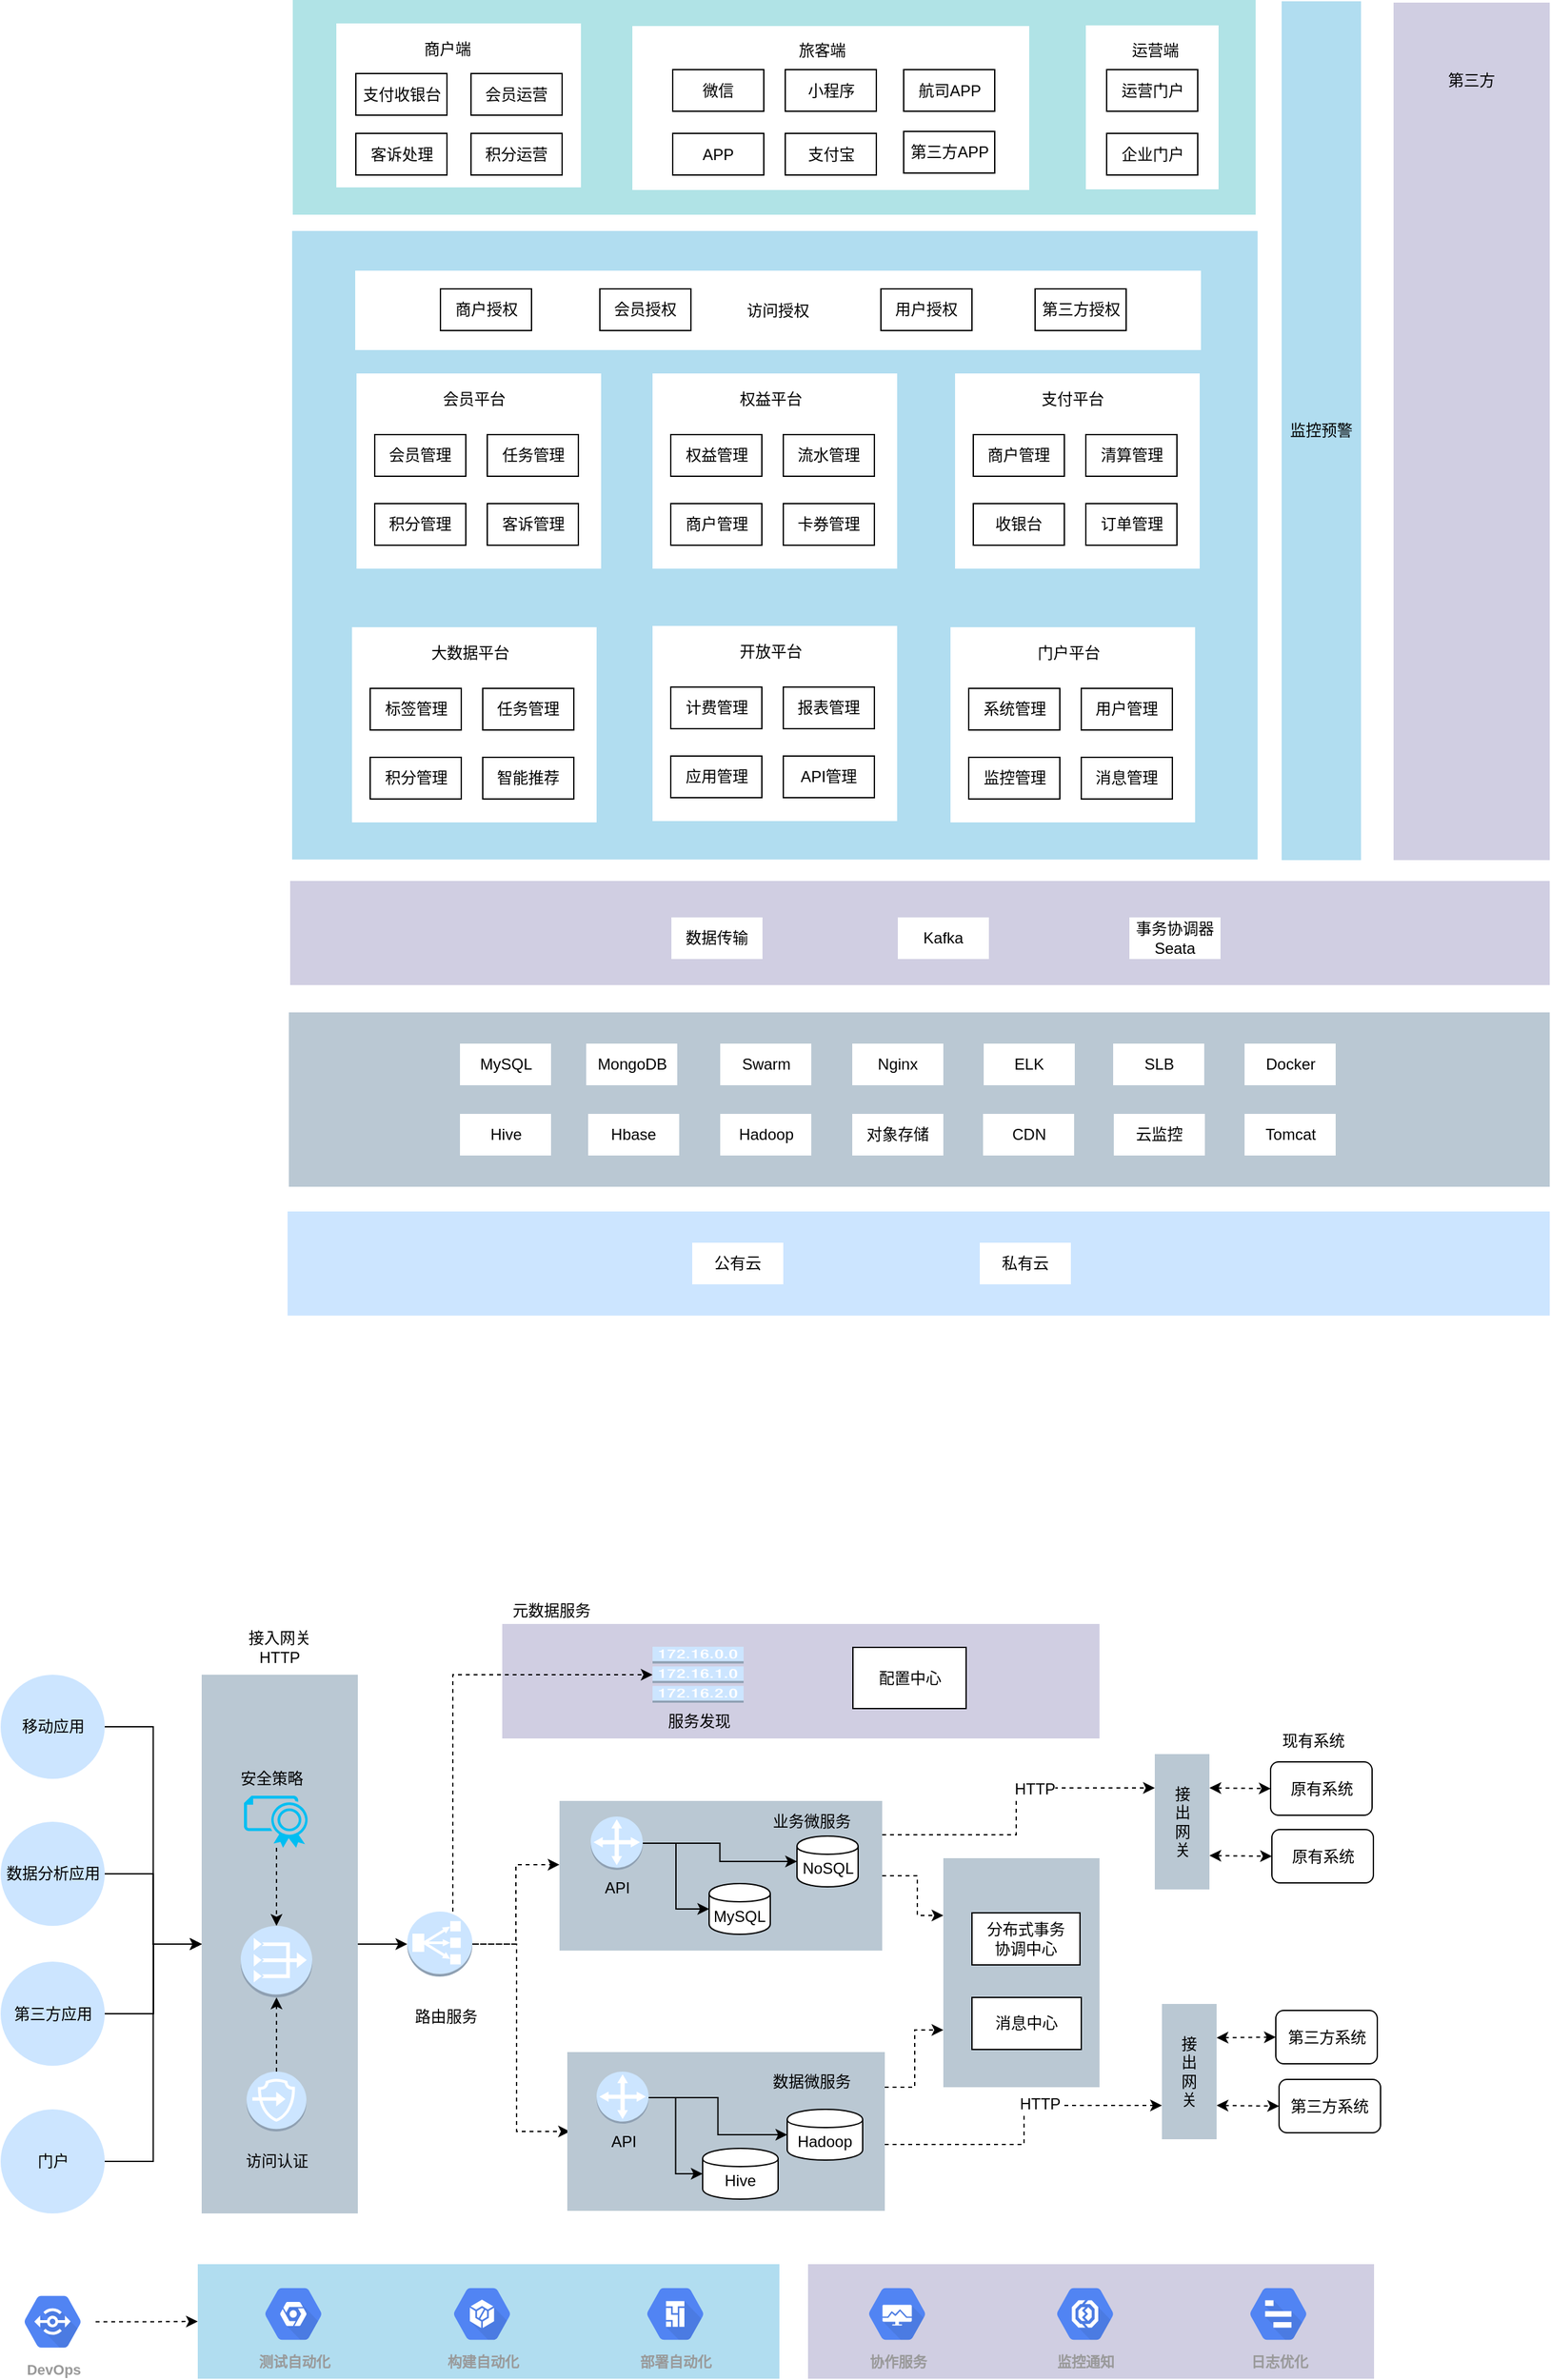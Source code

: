 <mxfile pages="1" version="11.2.4" type="github"><diagram id="NzfkLRakBl-aWR2sNUwm" name="Page-1"><mxGraphModel dx="2050" dy="1060" grid="0" gridSize="10" guides="1" tooltips="1" connect="1" arrows="1" fold="1" page="0" pageScale="1" pageWidth="827" pageHeight="1169" math="0" shadow="0"><root><mxCell id="0"/><mxCell id="1" parent="0"/><mxCell id="3Fnt4mqlotOoZ6IfhGsN-172" value="" style="rounded=0;whiteSpace=wrap;html=1;strokeColor=none;fillColor=#bac8d3;" vertex="1" parent="1"><mxGeometry x="345" y="1458" width="120" height="176" as="geometry"/></mxCell><mxCell id="3Fnt4mqlotOoZ6IfhGsN-140" value="" style="rounded=0;whiteSpace=wrap;html=1;strokeColor=none;fillColor=#d0cee2;" vertex="1" parent="1"><mxGeometry x="6" y="1278" width="459" height="88" as="geometry"/></mxCell><mxCell id="3Fnt4mqlotOoZ6IfhGsN-130" value="" style="rounded=0;whiteSpace=wrap;html=1;strokeColor=none;fillColor=#b0e3e6;" vertex="1" parent="1"><mxGeometry x="-155" y="30" width="740" height="165" as="geometry"/></mxCell><mxCell id="3Fnt4mqlotOoZ6IfhGsN-113" value="" style="rounded=0;whiteSpace=wrap;html=1;strokeColor=none;fillColor=#b1ddf0;" vertex="1" parent="1"><mxGeometry x="-155.5" y="207.5" width="742" height="483" as="geometry"/></mxCell><mxCell id="3Fnt4mqlotOoZ6IfhGsN-93" value="" style="rounded=0;whiteSpace=wrap;html=1;fillColor=#cce5ff;strokeColor=none;" vertex="1" parent="1"><mxGeometry x="-159" y="961" width="970" height="80" as="geometry"/></mxCell><mxCell id="3Fnt4mqlotOoZ6IfhGsN-49" value="" style="rounded=0;whiteSpace=wrap;html=1;strokeColor=none;" vertex="1" parent="1"><mxGeometry x="-106" y="317" width="188" height="150" as="geometry"/></mxCell><mxCell id="3Fnt4mqlotOoZ6IfhGsN-28" value="访问授权" style="rounded=0;whiteSpace=wrap;html=1;strokeColor=none;" vertex="1" parent="1"><mxGeometry x="-107" y="238" width="650" height="61" as="geometry"/></mxCell><mxCell id="3Fnt4mqlotOoZ6IfhGsN-18" value="" style="rounded=0;whiteSpace=wrap;html=1;strokeColor=none;" vertex="1" parent="1"><mxGeometry x="-121.5" y="48" width="188" height="126" as="geometry"/></mxCell><mxCell id="3Fnt4mqlotOoZ6IfhGsN-19" value="商户端" style="text;html=1;strokeColor=none;fillColor=none;align=center;verticalAlign=middle;whiteSpace=wrap;rounded=0;" vertex="1" parent="1"><mxGeometry x="-56.5" y="58" width="40" height="20" as="geometry"/></mxCell><mxCell id="3Fnt4mqlotOoZ6IfhGsN-20" value="" style="rounded=0;whiteSpace=wrap;html=1;strokeColor=none;" vertex="1" parent="1"><mxGeometry x="106" y="50" width="305" height="126" as="geometry"/></mxCell><mxCell id="3Fnt4mqlotOoZ6IfhGsN-21" value="旅客端" style="text;html=1;strokeColor=none;fillColor=none;align=center;verticalAlign=middle;whiteSpace=wrap;rounded=0;" vertex="1" parent="1"><mxGeometry x="232" y="59" width="40" height="20" as="geometry"/></mxCell><mxCell id="3Fnt4mqlotOoZ6IfhGsN-22" value="" style="rounded=0;whiteSpace=wrap;html=1;strokeColor=none;" vertex="1" parent="1"><mxGeometry x="454.5" y="49.5" width="102" height="126" as="geometry"/></mxCell><mxCell id="3Fnt4mqlotOoZ6IfhGsN-23" value="运营端" style="text;html=1;strokeColor=none;fillColor=none;align=center;verticalAlign=middle;whiteSpace=wrap;rounded=0;" vertex="1" parent="1"><mxGeometry x="487.5" y="59" width="40" height="20" as="geometry"/></mxCell><mxCell id="3Fnt4mqlotOoZ6IfhGsN-24" value="" style="rounded=0;whiteSpace=wrap;html=1;fillColor=#d0cee2;strokeColor=none;" vertex="1" parent="1"><mxGeometry x="691" y="32" width="120" height="659" as="geometry"/></mxCell><mxCell id="3Fnt4mqlotOoZ6IfhGsN-25" value="第三方" style="text;html=1;strokeColor=none;fillColor=none;align=center;verticalAlign=middle;whiteSpace=wrap;rounded=0;" vertex="1" parent="1"><mxGeometry x="731" y="82" width="40" height="20" as="geometry"/></mxCell><mxCell id="3Fnt4mqlotOoZ6IfhGsN-26" value="监控预警" style="rounded=0;whiteSpace=wrap;html=1;fillColor=#b1ddf0;strokeColor=none;" vertex="1" parent="1"><mxGeometry x="605" y="31" width="61" height="660" as="geometry"/></mxCell><mxCell id="3Fnt4mqlotOoZ6IfhGsN-29" value="" style="rounded=0;whiteSpace=wrap;html=1;fillColor=#bac8d3;strokeColor=none;" vertex="1" parent="1"><mxGeometry x="-158" y="808" width="969" height="134" as="geometry"/></mxCell><mxCell id="3Fnt4mqlotOoZ6IfhGsN-30" value="MySQL" style="rounded=0;whiteSpace=wrap;html=1;strokeColor=none;" vertex="1" parent="1"><mxGeometry x="-26.5" y="832" width="70" height="32" as="geometry"/></mxCell><mxCell id="3Fnt4mqlotOoZ6IfhGsN-31" value="MongoDB" style="rounded=0;whiteSpace=wrap;html=1;strokeColor=none;" vertex="1" parent="1"><mxGeometry x="70.5" y="832" width="70" height="32" as="geometry"/></mxCell><mxCell id="3Fnt4mqlotOoZ6IfhGsN-35" value="SLB" style="rounded=0;whiteSpace=wrap;html=1;strokeColor=none;" vertex="1" parent="1"><mxGeometry x="475.5" y="832" width="70" height="32" as="geometry"/></mxCell><mxCell id="3Fnt4mqlotOoZ6IfhGsN-36" value="Docker" style="rounded=0;whiteSpace=wrap;html=1;strokeColor=none;" vertex="1" parent="1"><mxGeometry x="576.5" y="832" width="70" height="32" as="geometry"/></mxCell><mxCell id="3Fnt4mqlotOoZ6IfhGsN-37" value="Swarm" style="rounded=0;whiteSpace=wrap;html=1;strokeColor=none;" vertex="1" parent="1"><mxGeometry x="173.5" y="832" width="70" height="32" as="geometry"/></mxCell><mxCell id="3Fnt4mqlotOoZ6IfhGsN-39" value="Hive" style="rounded=0;whiteSpace=wrap;html=1;strokeColor=none;" vertex="1" parent="1"><mxGeometry x="-26.5" y="886" width="70" height="32" as="geometry"/></mxCell><mxCell id="3Fnt4mqlotOoZ6IfhGsN-40" value="Hbase" style="rounded=0;whiteSpace=wrap;html=1;strokeColor=none;" vertex="1" parent="1"><mxGeometry x="72" y="886" width="70" height="32" as="geometry"/></mxCell><mxCell id="3Fnt4mqlotOoZ6IfhGsN-41" value="Hadoop" style="rounded=0;whiteSpace=wrap;html=1;strokeColor=none;" vertex="1" parent="1"><mxGeometry x="173.5" y="886" width="70" height="32" as="geometry"/></mxCell><mxCell id="3Fnt4mqlotOoZ6IfhGsN-42" value="对象存储" style="rounded=0;whiteSpace=wrap;html=1;strokeColor=none;" vertex="1" parent="1"><mxGeometry x="275" y="886" width="70" height="32" as="geometry"/></mxCell><mxCell id="3Fnt4mqlotOoZ6IfhGsN-43" value="CDN" style="rounded=0;whiteSpace=wrap;html=1;strokeColor=none;" vertex="1" parent="1"><mxGeometry x="375.5" y="886" width="70" height="32" as="geometry"/></mxCell><mxCell id="3Fnt4mqlotOoZ6IfhGsN-44" value="云监控" style="rounded=0;whiteSpace=wrap;html=1;strokeColor=none;" vertex="1" parent="1"><mxGeometry x="476" y="886" width="70" height="32" as="geometry"/></mxCell><mxCell id="3Fnt4mqlotOoZ6IfhGsN-45" value="Tomcat" style="rounded=0;whiteSpace=wrap;html=1;strokeColor=none;" vertex="1" parent="1"><mxGeometry x="576.5" y="886" width="70" height="32" as="geometry"/></mxCell><mxCell id="3Fnt4mqlotOoZ6IfhGsN-46" value="Nginx" style="rounded=0;whiteSpace=wrap;html=1;strokeColor=none;" vertex="1" parent="1"><mxGeometry x="275" y="832" width="70" height="32" as="geometry"/></mxCell><mxCell id="3Fnt4mqlotOoZ6IfhGsN-47" value="ELK" style="rounded=0;whiteSpace=wrap;html=1;strokeColor=none;" vertex="1" parent="1"><mxGeometry x="376" y="832" width="70" height="32" as="geometry"/></mxCell><mxCell id="3Fnt4mqlotOoZ6IfhGsN-50" value="会员平台" style="text;html=1;strokeColor=none;fillColor=none;align=center;verticalAlign=middle;whiteSpace=wrap;rounded=0;" vertex="1" parent="1"><mxGeometry x="-41" y="327" width="51" height="20" as="geometry"/></mxCell><mxCell id="3Fnt4mqlotOoZ6IfhGsN-52" value="会员管理" style="rounded=0;whiteSpace=wrap;html=1;strokeColor=#000000;" vertex="1" parent="1"><mxGeometry x="-92" y="364" width="70" height="32" as="geometry"/></mxCell><mxCell id="3Fnt4mqlotOoZ6IfhGsN-53" value="任务管理" style="rounded=0;whiteSpace=wrap;html=1;strokeColor=#000000;" vertex="1" parent="1"><mxGeometry x="-5.5" y="364" width="70" height="32" as="geometry"/></mxCell><mxCell id="3Fnt4mqlotOoZ6IfhGsN-54" value="" style="rounded=0;whiteSpace=wrap;html=1;strokeColor=none;" vertex="1" parent="1"><mxGeometry x="121.5" y="317" width="188" height="150" as="geometry"/></mxCell><mxCell id="3Fnt4mqlotOoZ6IfhGsN-55" value="权益平台" style="text;html=1;strokeColor=none;fillColor=none;align=center;verticalAlign=middle;whiteSpace=wrap;rounded=0;" vertex="1" parent="1"><mxGeometry x="186.5" y="327" width="51" height="20" as="geometry"/></mxCell><mxCell id="3Fnt4mqlotOoZ6IfhGsN-56" value="权益管理" style="rounded=0;whiteSpace=wrap;html=1;strokeColor=#000000;" vertex="1" parent="1"><mxGeometry x="135.5" y="364" width="70" height="32" as="geometry"/></mxCell><mxCell id="3Fnt4mqlotOoZ6IfhGsN-57" value="流水管理" style="rounded=0;whiteSpace=wrap;html=1;strokeColor=#000000;" vertex="1" parent="1"><mxGeometry x="222" y="364" width="70" height="32" as="geometry"/></mxCell><mxCell id="3Fnt4mqlotOoZ6IfhGsN-58" value="" style="rounded=0;whiteSpace=wrap;html=1;strokeColor=none;" vertex="1" parent="1"><mxGeometry x="354" y="317" width="188" height="150" as="geometry"/></mxCell><mxCell id="3Fnt4mqlotOoZ6IfhGsN-59" value="支付平台" style="text;html=1;strokeColor=none;fillColor=none;align=center;verticalAlign=middle;whiteSpace=wrap;rounded=0;" vertex="1" parent="1"><mxGeometry x="419" y="327" width="51" height="20" as="geometry"/></mxCell><mxCell id="3Fnt4mqlotOoZ6IfhGsN-60" value="商户管理" style="rounded=0;whiteSpace=wrap;html=1;strokeColor=#000000;" vertex="1" parent="1"><mxGeometry x="368" y="364" width="70" height="32" as="geometry"/></mxCell><mxCell id="3Fnt4mqlotOoZ6IfhGsN-61" value="清算管理" style="rounded=0;whiteSpace=wrap;html=1;strokeColor=#000000;" vertex="1" parent="1"><mxGeometry x="454.5" y="364" width="70" height="32" as="geometry"/></mxCell><mxCell id="3Fnt4mqlotOoZ6IfhGsN-62" value="收银台" style="rounded=0;whiteSpace=wrap;html=1;strokeColor=#000000;" vertex="1" parent="1"><mxGeometry x="368" y="417" width="70" height="32" as="geometry"/></mxCell><mxCell id="3Fnt4mqlotOoZ6IfhGsN-63" value="订单管理" style="rounded=0;whiteSpace=wrap;html=1;strokeColor=#000000;" vertex="1" parent="1"><mxGeometry x="454.5" y="417" width="70" height="32" as="geometry"/></mxCell><mxCell id="3Fnt4mqlotOoZ6IfhGsN-64" value="积分管理" style="rounded=0;whiteSpace=wrap;html=1;strokeColor=#000000;" vertex="1" parent="1"><mxGeometry x="-92" y="417" width="70" height="32" as="geometry"/></mxCell><mxCell id="3Fnt4mqlotOoZ6IfhGsN-65" value="客诉管理" style="rounded=0;whiteSpace=wrap;html=1;strokeColor=#000000;" vertex="1" parent="1"><mxGeometry x="-5.5" y="417" width="70" height="32" as="geometry"/></mxCell><mxCell id="3Fnt4mqlotOoZ6IfhGsN-66" value="" style="rounded=0;whiteSpace=wrap;html=1;strokeColor=none;" vertex="1" parent="1"><mxGeometry x="-109.5" y="512" width="188" height="150" as="geometry"/></mxCell><mxCell id="3Fnt4mqlotOoZ6IfhGsN-67" value="大数据平台" style="text;html=1;strokeColor=none;fillColor=none;align=center;verticalAlign=middle;whiteSpace=wrap;rounded=0;" vertex="1" parent="1"><mxGeometry x="-50.5" y="522" width="63" height="20" as="geometry"/></mxCell><mxCell id="3Fnt4mqlotOoZ6IfhGsN-68" value="标签管理" style="rounded=0;whiteSpace=wrap;html=1;strokeColor=#000000;" vertex="1" parent="1"><mxGeometry x="-95.5" y="559" width="70" height="32" as="geometry"/></mxCell><mxCell id="3Fnt4mqlotOoZ6IfhGsN-69" value="任务管理" style="rounded=0;whiteSpace=wrap;html=1;strokeColor=#000000;" vertex="1" parent="1"><mxGeometry x="-9" y="559" width="70" height="32" as="geometry"/></mxCell><mxCell id="3Fnt4mqlotOoZ6IfhGsN-70" value="积分管理" style="rounded=0;whiteSpace=wrap;html=1;strokeColor=#000000;" vertex="1" parent="1"><mxGeometry x="-95.5" y="612" width="70" height="32" as="geometry"/></mxCell><mxCell id="3Fnt4mqlotOoZ6IfhGsN-71" value="智能推荐" style="rounded=0;whiteSpace=wrap;html=1;strokeColor=#000000;" vertex="1" parent="1"><mxGeometry x="-9" y="612" width="70" height="32" as="geometry"/></mxCell><mxCell id="3Fnt4mqlotOoZ6IfhGsN-72" value="" style="rounded=0;whiteSpace=wrap;html=1;fillColor=#d0cee2;strokeColor=none;" vertex="1" parent="1"><mxGeometry x="-157" y="707" width="968" height="80" as="geometry"/></mxCell><mxCell id="3Fnt4mqlotOoZ6IfhGsN-76" value="数据传输" style="rounded=0;whiteSpace=wrap;html=1;strokeColor=none;" vertex="1" parent="1"><mxGeometry x="136" y="735" width="70" height="32" as="geometry"/></mxCell><mxCell id="3Fnt4mqlotOoZ6IfhGsN-77" value="Kafka" style="rounded=0;whiteSpace=wrap;html=1;strokeColor=none;" vertex="1" parent="1"><mxGeometry x="310" y="735" width="70" height="32" as="geometry"/></mxCell><mxCell id="3Fnt4mqlotOoZ6IfhGsN-91" value="事务协调器Seata" style="rounded=0;whiteSpace=wrap;html=1;strokeColor=none;" vertex="1" parent="1"><mxGeometry x="488" y="735" width="70" height="32" as="geometry"/></mxCell><mxCell id="3Fnt4mqlotOoZ6IfhGsN-92" value="公有云" style="rounded=0;whiteSpace=wrap;html=1;strokeColor=none;" vertex="1" parent="1"><mxGeometry x="152" y="985" width="70" height="32" as="geometry"/></mxCell><mxCell id="3Fnt4mqlotOoZ6IfhGsN-94" value="私有云" style="rounded=0;whiteSpace=wrap;html=1;strokeColor=none;" vertex="1" parent="1"><mxGeometry x="373" y="985" width="70" height="32" as="geometry"/></mxCell><mxCell id="3Fnt4mqlotOoZ6IfhGsN-95" value="" style="rounded=0;whiteSpace=wrap;html=1;strokeColor=none;" vertex="1" parent="1"><mxGeometry x="121.5" y="511" width="188" height="150" as="geometry"/></mxCell><mxCell id="3Fnt4mqlotOoZ6IfhGsN-96" value="开放平台" style="text;html=1;strokeColor=none;fillColor=none;align=center;verticalAlign=middle;whiteSpace=wrap;rounded=0;" vertex="1" parent="1"><mxGeometry x="186.5" y="521" width="51" height="20" as="geometry"/></mxCell><mxCell id="3Fnt4mqlotOoZ6IfhGsN-97" value="计费管理" style="rounded=0;whiteSpace=wrap;html=1;strokeColor=#000000;" vertex="1" parent="1"><mxGeometry x="135.5" y="558" width="70" height="32" as="geometry"/></mxCell><mxCell id="3Fnt4mqlotOoZ6IfhGsN-98" value="报表管理" style="rounded=0;whiteSpace=wrap;html=1;strokeColor=#000000;" vertex="1" parent="1"><mxGeometry x="222" y="558" width="70" height="32" as="geometry"/></mxCell><mxCell id="3Fnt4mqlotOoZ6IfhGsN-99" value="应用管理" style="rounded=0;whiteSpace=wrap;html=1;strokeColor=#000000;" vertex="1" parent="1"><mxGeometry x="135.5" y="611" width="70" height="32" as="geometry"/></mxCell><mxCell id="3Fnt4mqlotOoZ6IfhGsN-100" value="API管理" style="rounded=0;whiteSpace=wrap;html=1;strokeColor=#000000;" vertex="1" parent="1"><mxGeometry x="222" y="611" width="70" height="32" as="geometry"/></mxCell><mxCell id="3Fnt4mqlotOoZ6IfhGsN-101" value="" style="rounded=0;whiteSpace=wrap;html=1;strokeColor=none;" vertex="1" parent="1"><mxGeometry x="350.5" y="512" width="188" height="150" as="geometry"/></mxCell><mxCell id="3Fnt4mqlotOoZ6IfhGsN-102" value="门户平台" style="text;html=1;strokeColor=none;fillColor=none;align=center;verticalAlign=middle;whiteSpace=wrap;rounded=0;" vertex="1" parent="1"><mxGeometry x="415.5" y="522" width="51" height="20" as="geometry"/></mxCell><mxCell id="3Fnt4mqlotOoZ6IfhGsN-103" value="系统管理" style="rounded=0;whiteSpace=wrap;html=1;strokeColor=#000000;" vertex="1" parent="1"><mxGeometry x="364.5" y="559" width="70" height="32" as="geometry"/></mxCell><mxCell id="3Fnt4mqlotOoZ6IfhGsN-104" value="用户管理" style="rounded=0;whiteSpace=wrap;html=1;strokeColor=#000000;" vertex="1" parent="1"><mxGeometry x="451" y="559" width="70" height="32" as="geometry"/></mxCell><mxCell id="3Fnt4mqlotOoZ6IfhGsN-105" value="监控管理" style="rounded=0;whiteSpace=wrap;html=1;strokeColor=#000000;" vertex="1" parent="1"><mxGeometry x="364.5" y="612" width="70" height="32" as="geometry"/></mxCell><mxCell id="3Fnt4mqlotOoZ6IfhGsN-106" value="消息管理" style="rounded=0;whiteSpace=wrap;html=1;strokeColor=#000000;" vertex="1" parent="1"><mxGeometry x="451" y="612" width="70" height="32" as="geometry"/></mxCell><mxCell id="3Fnt4mqlotOoZ6IfhGsN-107" value="商户管理" style="rounded=0;whiteSpace=wrap;html=1;strokeColor=#000000;" vertex="1" parent="1"><mxGeometry x="135.5" y="417" width="70" height="32" as="geometry"/></mxCell><mxCell id="3Fnt4mqlotOoZ6IfhGsN-108" value="卡券管理" style="rounded=0;whiteSpace=wrap;html=1;strokeColor=#000000;" vertex="1" parent="1"><mxGeometry x="222" y="417" width="70" height="32" as="geometry"/></mxCell><mxCell id="3Fnt4mqlotOoZ6IfhGsN-109" value="会员授权" style="rounded=0;whiteSpace=wrap;html=1;strokeColor=#000000;" vertex="1" parent="1"><mxGeometry x="81" y="252" width="70" height="32" as="geometry"/></mxCell><mxCell id="3Fnt4mqlotOoZ6IfhGsN-110" value="用户授权" style="rounded=0;whiteSpace=wrap;html=1;strokeColor=#000000;" vertex="1" parent="1"><mxGeometry x="297" y="252" width="70" height="32" as="geometry"/></mxCell><mxCell id="3Fnt4mqlotOoZ6IfhGsN-111" value="商户授权" style="rounded=0;whiteSpace=wrap;html=1;strokeColor=#000000;" vertex="1" parent="1"><mxGeometry x="-41.5" y="252" width="70" height="32" as="geometry"/></mxCell><mxCell id="3Fnt4mqlotOoZ6IfhGsN-112" value="第三方授权" style="rounded=0;whiteSpace=wrap;html=1;strokeColor=#000000;" vertex="1" parent="1"><mxGeometry x="415.5" y="252" width="70" height="32" as="geometry"/></mxCell><mxCell id="3Fnt4mqlotOoZ6IfhGsN-117" value="微信" style="rounded=0;whiteSpace=wrap;html=1;strokeColor=#000000;" vertex="1" parent="1"><mxGeometry x="137" y="83.5" width="70" height="32" as="geometry"/></mxCell><mxCell id="3Fnt4mqlotOoZ6IfhGsN-118" value="小程序" style="rounded=0;whiteSpace=wrap;html=1;strokeColor=#000000;" vertex="1" parent="1"><mxGeometry x="223.5" y="83.5" width="70" height="32" as="geometry"/></mxCell><mxCell id="3Fnt4mqlotOoZ6IfhGsN-119" value="APP" style="rounded=0;whiteSpace=wrap;html=1;strokeColor=#000000;" vertex="1" parent="1"><mxGeometry x="137" y="132.5" width="70" height="32" as="geometry"/></mxCell><mxCell id="3Fnt4mqlotOoZ6IfhGsN-120" value="支付宝" style="rounded=0;whiteSpace=wrap;html=1;strokeColor=#000000;" vertex="1" parent="1"><mxGeometry x="223.5" y="132.5" width="70" height="32" as="geometry"/></mxCell><mxCell id="3Fnt4mqlotOoZ6IfhGsN-122" value="企业门户" style="rounded=0;whiteSpace=wrap;html=1;strokeColor=#000000;" vertex="1" parent="1"><mxGeometry x="470.5" y="132.5" width="70" height="32" as="geometry"/></mxCell><mxCell id="3Fnt4mqlotOoZ6IfhGsN-123" value="运营门户" style="rounded=0;whiteSpace=wrap;html=1;strokeColor=#000000;" vertex="1" parent="1"><mxGeometry x="470.5" y="83.5" width="70" height="32" as="geometry"/></mxCell><mxCell id="3Fnt4mqlotOoZ6IfhGsN-124" value="航司APP" style="rounded=0;whiteSpace=wrap;html=1;strokeColor=#000000;" vertex="1" parent="1"><mxGeometry x="314.5" y="83.5" width="70" height="32" as="geometry"/></mxCell><mxCell id="3Fnt4mqlotOoZ6IfhGsN-125" value="第三方APP" style="rounded=0;whiteSpace=wrap;html=1;strokeColor=#000000;" vertex="1" parent="1"><mxGeometry x="314.5" y="131" width="70" height="32" as="geometry"/></mxCell><mxCell id="3Fnt4mqlotOoZ6IfhGsN-126" value="支付收银台" style="rounded=0;whiteSpace=wrap;html=1;strokeColor=#000000;" vertex="1" parent="1"><mxGeometry x="-106.5" y="86.5" width="70" height="32" as="geometry"/></mxCell><mxCell id="3Fnt4mqlotOoZ6IfhGsN-127" value="会员运营" style="rounded=0;whiteSpace=wrap;html=1;strokeColor=#000000;" vertex="1" parent="1"><mxGeometry x="-18" y="86.5" width="70" height="32" as="geometry"/></mxCell><mxCell id="3Fnt4mqlotOoZ6IfhGsN-128" value="客诉处理" style="rounded=0;whiteSpace=wrap;html=1;strokeColor=#000000;" vertex="1" parent="1"><mxGeometry x="-106.5" y="132.5" width="70" height="32" as="geometry"/></mxCell><mxCell id="3Fnt4mqlotOoZ6IfhGsN-129" value="积分运营" style="rounded=0;whiteSpace=wrap;html=1;strokeColor=#000000;" vertex="1" parent="1"><mxGeometry x="-18" y="132.5" width="70" height="32" as="geometry"/></mxCell><mxCell id="3Fnt4mqlotOoZ6IfhGsN-139" style="edgeStyle=orthogonalEdgeStyle;rounded=0;orthogonalLoop=1;jettySize=auto;html=1;entryX=0;entryY=0.5;entryDx=0;entryDy=0;entryPerimeter=0;" edge="1" parent="1" source="3Fnt4mqlotOoZ6IfhGsN-131" target="3Fnt4mqlotOoZ6IfhGsN-138"><mxGeometry relative="1" as="geometry"/></mxCell><mxCell id="3Fnt4mqlotOoZ6IfhGsN-131" value="" style="rounded=0;whiteSpace=wrap;html=1;strokeColor=none;fillColor=#bac8d3;" vertex="1" parent="1"><mxGeometry x="-225" y="1317" width="120" height="414" as="geometry"/></mxCell><mxCell id="3Fnt4mqlotOoZ6IfhGsN-212" style="edgeStyle=orthogonalEdgeStyle;rounded=0;orthogonalLoop=1;jettySize=auto;html=1;entryX=0;entryY=0.5;entryDx=0;entryDy=0;" edge="1" parent="1" source="3Fnt4mqlotOoZ6IfhGsN-132" target="3Fnt4mqlotOoZ6IfhGsN-131"><mxGeometry relative="1" as="geometry"/></mxCell><mxCell id="3Fnt4mqlotOoZ6IfhGsN-132" value="移动应用" style="ellipse;whiteSpace=wrap;html=1;aspect=fixed;strokeColor=none;fillColor=#cce5ff;" vertex="1" parent="1"><mxGeometry x="-379.5" y="1317" width="80" height="80" as="geometry"/></mxCell><mxCell id="3Fnt4mqlotOoZ6IfhGsN-211" style="edgeStyle=orthogonalEdgeStyle;rounded=0;orthogonalLoop=1;jettySize=auto;html=1;entryX=0;entryY=0.5;entryDx=0;entryDy=0;" edge="1" parent="1" source="3Fnt4mqlotOoZ6IfhGsN-133" target="3Fnt4mqlotOoZ6IfhGsN-131"><mxGeometry relative="1" as="geometry"/></mxCell><mxCell id="3Fnt4mqlotOoZ6IfhGsN-133" value="数据分析应用" style="ellipse;whiteSpace=wrap;html=1;aspect=fixed;strokeColor=none;fillColor=#cce5ff;" vertex="1" parent="1"><mxGeometry x="-379.5" y="1430" width="80" height="80" as="geometry"/></mxCell><mxCell id="3Fnt4mqlotOoZ6IfhGsN-134" value="接入网关HTTP" style="text;html=1;strokeColor=none;fillColor=none;align=center;verticalAlign=middle;whiteSpace=wrap;rounded=0;" vertex="1" parent="1"><mxGeometry x="-196.5" y="1286" width="62" height="20" as="geometry"/></mxCell><mxCell id="3Fnt4mqlotOoZ6IfhGsN-213" style="edgeStyle=orthogonalEdgeStyle;rounded=0;orthogonalLoop=1;jettySize=auto;html=1;dashed=1;" edge="1" parent="1" source="3Fnt4mqlotOoZ6IfhGsN-135" target="3Fnt4mqlotOoZ6IfhGsN-136"><mxGeometry relative="1" as="geometry"/></mxCell><mxCell id="3Fnt4mqlotOoZ6IfhGsN-135" value="" style="verticalLabelPosition=bottom;html=1;verticalAlign=top;align=center;strokeColor=none;fillColor=#00BEF2;shape=mxgraph.azure.certificate;pointerEvents=1;" vertex="1" parent="1"><mxGeometry x="-192.5" y="1410" width="50" height="40" as="geometry"/></mxCell><mxCell id="3Fnt4mqlotOoZ6IfhGsN-136" value="" style="outlineConnect=0;dashed=0;verticalLabelPosition=bottom;verticalAlign=top;align=center;html=1;shape=mxgraph.aws3.vpc_nat_gateway;fillColor=#cce5ff;strokeColor=#36393d;" vertex="1" parent="1"><mxGeometry x="-195" y="1510" width="55" height="55" as="geometry"/></mxCell><mxCell id="3Fnt4mqlotOoZ6IfhGsN-145" style="edgeStyle=orthogonalEdgeStyle;rounded=0;orthogonalLoop=1;jettySize=auto;html=1;entryX=0;entryY=0.5;entryDx=0;entryDy=0;entryPerimeter=0;dashed=1;" edge="1" parent="1" source="3Fnt4mqlotOoZ6IfhGsN-138" target="3Fnt4mqlotOoZ6IfhGsN-144"><mxGeometry relative="1" as="geometry"><Array as="points"><mxPoint x="-32" y="1317"/></Array></mxGeometry></mxCell><mxCell id="3Fnt4mqlotOoZ6IfhGsN-190" style="edgeStyle=orthogonalEdgeStyle;rounded=0;orthogonalLoop=1;jettySize=auto;html=1;entryX=0;entryY=0.426;entryDx=0;entryDy=0;entryPerimeter=0;dashed=1;" edge="1" parent="1" source="3Fnt4mqlotOoZ6IfhGsN-138" target="3Fnt4mqlotOoZ6IfhGsN-155"><mxGeometry relative="1" as="geometry"/></mxCell><mxCell id="3Fnt4mqlotOoZ6IfhGsN-191" style="edgeStyle=orthogonalEdgeStyle;rounded=0;orthogonalLoop=1;jettySize=auto;html=1;entryX=0;entryY=0.5;entryDx=0;entryDy=0;dashed=1;" edge="1" parent="1"><mxGeometry relative="1" as="geometry"><mxPoint x="-15" y="1524" as="sourcePoint"/><mxPoint x="58" y="1668" as="targetPoint"/><Array as="points"><mxPoint x="17" y="1524"/><mxPoint x="17" y="1668"/></Array></mxGeometry></mxCell><mxCell id="3Fnt4mqlotOoZ6IfhGsN-138" value="" style="outlineConnect=0;dashed=0;verticalLabelPosition=bottom;verticalAlign=top;align=center;html=1;shape=mxgraph.aws3.classic_load_balancer;fillColor=#cce5ff;strokeColor=#36393d;" vertex="1" parent="1"><mxGeometry x="-67" y="1499" width="50" height="50" as="geometry"/></mxCell><mxCell id="3Fnt4mqlotOoZ6IfhGsN-141" value="元数据服务" style="text;html=1;strokeColor=none;fillColor=none;align=center;verticalAlign=middle;whiteSpace=wrap;rounded=0;" vertex="1" parent="1"><mxGeometry x="12.5" y="1258" width="62" height="20" as="geometry"/></mxCell><mxCell id="3Fnt4mqlotOoZ6IfhGsN-214" style="edgeStyle=orthogonalEdgeStyle;rounded=0;orthogonalLoop=1;jettySize=auto;html=1;entryX=0.5;entryY=1;entryDx=0;entryDy=0;entryPerimeter=0;dashed=1;" edge="1" parent="1" source="3Fnt4mqlotOoZ6IfhGsN-142" target="3Fnt4mqlotOoZ6IfhGsN-136"><mxGeometry relative="1" as="geometry"/></mxCell><mxCell id="3Fnt4mqlotOoZ6IfhGsN-142" value="" style="outlineConnect=0;dashed=0;verticalLabelPosition=bottom;verticalAlign=top;align=center;html=1;shape=mxgraph.aws3.endpoints;fillColor=#cce5ff;strokeColor=#36393d;" vertex="1" parent="1"><mxGeometry x="-190.5" y="1622" width="46" height="46" as="geometry"/></mxCell><mxCell id="3Fnt4mqlotOoZ6IfhGsN-144" value="服务发现" style="outlineConnect=0;dashed=0;verticalLabelPosition=bottom;verticalAlign=top;align=center;html=1;shape=mxgraph.aws3.route_table;fillColor=#cce5ff;strokeColor=#36393d;" vertex="1" parent="1"><mxGeometry x="121.5" y="1295.5" width="70" height="43" as="geometry"/></mxCell><mxCell id="3Fnt4mqlotOoZ6IfhGsN-174" style="edgeStyle=orthogonalEdgeStyle;rounded=0;orthogonalLoop=1;jettySize=auto;html=1;entryX=0;entryY=0.75;entryDx=0;entryDy=0;dashed=1;" edge="1" parent="1" source="3Fnt4mqlotOoZ6IfhGsN-146" target="3Fnt4mqlotOoZ6IfhGsN-173"><mxGeometry relative="1" as="geometry"><Array as="points"><mxPoint x="407" y="1678"/><mxPoint x="407" y="1648"/></Array></mxGeometry></mxCell><mxCell id="3Fnt4mqlotOoZ6IfhGsN-183" value="HTTP" style="text;html=1;resizable=0;points=[];align=center;verticalAlign=middle;labelBackgroundColor=#ffffff;" vertex="1" connectable="0" parent="3Fnt4mqlotOoZ6IfhGsN-174"><mxGeometry x="0.228" y="1" relative="1" as="geometry"><mxPoint as="offset"/></mxGeometry></mxCell><mxCell id="3Fnt4mqlotOoZ6IfhGsN-194" style="edgeStyle=orthogonalEdgeStyle;rounded=0;orthogonalLoop=1;jettySize=auto;html=1;entryX=0;entryY=0.75;entryDx=0;entryDy=0;dashed=1;" edge="1" parent="1" source="3Fnt4mqlotOoZ6IfhGsN-146" target="3Fnt4mqlotOoZ6IfhGsN-172"><mxGeometry relative="1" as="geometry"><Array as="points"><mxPoint x="323" y="1634"/><mxPoint x="323" y="1590"/></Array></mxGeometry></mxCell><mxCell id="3Fnt4mqlotOoZ6IfhGsN-146" value="" style="rounded=0;whiteSpace=wrap;html=1;strokeColor=none;fillColor=#bac8d3;" vertex="1" parent="1"><mxGeometry x="56" y="1607" width="244" height="122" as="geometry"/></mxCell><mxCell id="3Fnt4mqlotOoZ6IfhGsN-147" value="数据微服务" style="text;html=1;strokeColor=none;fillColor=none;align=center;verticalAlign=middle;whiteSpace=wrap;rounded=0;" vertex="1" parent="1"><mxGeometry x="208.5" y="1620" width="70" height="20" as="geometry"/></mxCell><mxCell id="3Fnt4mqlotOoZ6IfhGsN-165" style="edgeStyle=orthogonalEdgeStyle;rounded=0;orthogonalLoop=1;jettySize=auto;html=1;" edge="1" parent="1" source="3Fnt4mqlotOoZ6IfhGsN-149" target="3Fnt4mqlotOoZ6IfhGsN-159"><mxGeometry relative="1" as="geometry"/></mxCell><mxCell id="3Fnt4mqlotOoZ6IfhGsN-192" style="edgeStyle=orthogonalEdgeStyle;rounded=0;orthogonalLoop=1;jettySize=auto;html=1;entryX=0;entryY=0.5;entryDx=0;entryDy=0;" edge="1" parent="1" source="3Fnt4mqlotOoZ6IfhGsN-149" target="3Fnt4mqlotOoZ6IfhGsN-164"><mxGeometry relative="1" as="geometry"/></mxCell><mxCell id="3Fnt4mqlotOoZ6IfhGsN-149" value="API" style="outlineConnect=0;dashed=0;verticalLabelPosition=bottom;verticalAlign=top;align=center;html=1;shape=mxgraph.aws3.customer_gateway;fillColor=#cce5ff;strokeColor=#36393d;" vertex="1" parent="1"><mxGeometry x="78.5" y="1622" width="40" height="40" as="geometry"/></mxCell><mxCell id="3Fnt4mqlotOoZ6IfhGsN-184" style="edgeStyle=orthogonalEdgeStyle;rounded=0;orthogonalLoop=1;jettySize=auto;html=1;entryX=0;entryY=0.25;entryDx=0;entryDy=0;dashed=1;" edge="1" parent="1" source="3Fnt4mqlotOoZ6IfhGsN-155" target="3Fnt4mqlotOoZ6IfhGsN-175"><mxGeometry relative="1" as="geometry"><Array as="points"><mxPoint x="401" y="1440"/><mxPoint x="401" y="1404"/></Array></mxGeometry></mxCell><mxCell id="3Fnt4mqlotOoZ6IfhGsN-185" value="HTTP" style="text;html=1;resizable=0;points=[];align=center;verticalAlign=middle;labelBackgroundColor=#ffffff;" vertex="1" connectable="0" parent="3Fnt4mqlotOoZ6IfhGsN-184"><mxGeometry x="0.248" y="-1" relative="1" as="geometry"><mxPoint as="offset"/></mxGeometry></mxCell><mxCell id="3Fnt4mqlotOoZ6IfhGsN-193" style="edgeStyle=orthogonalEdgeStyle;rounded=0;orthogonalLoop=1;jettySize=auto;html=1;entryX=0;entryY=0.25;entryDx=0;entryDy=0;dashed=1;" edge="1" parent="1" source="3Fnt4mqlotOoZ6IfhGsN-155" target="3Fnt4mqlotOoZ6IfhGsN-172"><mxGeometry relative="1" as="geometry"><Array as="points"><mxPoint x="325" y="1472"/><mxPoint x="325" y="1502"/></Array></mxGeometry></mxCell><mxCell id="3Fnt4mqlotOoZ6IfhGsN-155" value="" style="rounded=0;whiteSpace=wrap;html=1;strokeColor=none;fillColor=#bac8d3;" vertex="1" parent="1"><mxGeometry x="50" y="1414" width="248" height="115" as="geometry"/></mxCell><mxCell id="3Fnt4mqlotOoZ6IfhGsN-156" value="业务微服务" style="text;html=1;strokeColor=none;fillColor=none;align=center;verticalAlign=middle;whiteSpace=wrap;rounded=0;" vertex="1" parent="1"><mxGeometry x="208.5" y="1420" width="70" height="20" as="geometry"/></mxCell><mxCell id="3Fnt4mqlotOoZ6IfhGsN-162" style="edgeStyle=orthogonalEdgeStyle;rounded=0;orthogonalLoop=1;jettySize=auto;html=1;" edge="1" parent="1" source="3Fnt4mqlotOoZ6IfhGsN-158" target="3Fnt4mqlotOoZ6IfhGsN-161"><mxGeometry relative="1" as="geometry"/></mxCell><mxCell id="3Fnt4mqlotOoZ6IfhGsN-225" style="edgeStyle=orthogonalEdgeStyle;rounded=0;orthogonalLoop=1;jettySize=auto;html=1;entryX=0;entryY=0.5;entryDx=0;entryDy=0;" edge="1" parent="1" source="3Fnt4mqlotOoZ6IfhGsN-158" target="3Fnt4mqlotOoZ6IfhGsN-160"><mxGeometry relative="1" as="geometry"/></mxCell><mxCell id="3Fnt4mqlotOoZ6IfhGsN-158" value="API" style="outlineConnect=0;dashed=0;verticalLabelPosition=bottom;verticalAlign=top;align=center;html=1;shape=mxgraph.aws3.customer_gateway;fillColor=#cce5ff;strokeColor=#36393d;" vertex="1" parent="1"><mxGeometry x="74" y="1426" width="40" height="41" as="geometry"/></mxCell><mxCell id="3Fnt4mqlotOoZ6IfhGsN-159" value="Hadoop" style="shape=cylinder;whiteSpace=wrap;html=1;boundedLbl=1;backgroundOutline=1;strokeColor=#000000;" vertex="1" parent="1"><mxGeometry x="225" y="1651" width="58" height="39" as="geometry"/></mxCell><mxCell id="3Fnt4mqlotOoZ6IfhGsN-160" value="MySQL" style="shape=cylinder;whiteSpace=wrap;html=1;boundedLbl=1;backgroundOutline=1;strokeColor=#000000;" vertex="1" parent="1"><mxGeometry x="165" y="1477.5" width="47" height="39" as="geometry"/></mxCell><mxCell id="3Fnt4mqlotOoZ6IfhGsN-161" value="NoSQL" style="shape=cylinder;whiteSpace=wrap;html=1;boundedLbl=1;backgroundOutline=1;strokeColor=#000000;" vertex="1" parent="1"><mxGeometry x="232.5" y="1441" width="47" height="39" as="geometry"/></mxCell><mxCell id="3Fnt4mqlotOoZ6IfhGsN-164" value="Hive" style="shape=cylinder;whiteSpace=wrap;html=1;boundedLbl=1;backgroundOutline=1;strokeColor=#000000;" vertex="1" parent="1"><mxGeometry x="160" y="1681" width="58" height="39" as="geometry"/></mxCell><mxCell id="3Fnt4mqlotOoZ6IfhGsN-167" value="分布式事务&lt;br&gt;协调中心" style="rounded=0;whiteSpace=wrap;html=1;strokeColor=#000000;" vertex="1" parent="1"><mxGeometry x="367" y="1500" width="83" height="40" as="geometry"/></mxCell><mxCell id="3Fnt4mqlotOoZ6IfhGsN-169" value="消息中心" style="rounded=0;whiteSpace=wrap;html=1;strokeColor=#000000;" vertex="1" parent="1"><mxGeometry x="367" y="1565" width="84" height="40" as="geometry"/></mxCell><mxCell id="3Fnt4mqlotOoZ6IfhGsN-171" value="配置中心" style="rounded=0;whiteSpace=wrap;html=1;strokeColor=#000000;" vertex="1" parent="1"><mxGeometry x="275.5" y="1296" width="87" height="47" as="geometry"/></mxCell><mxCell id="3Fnt4mqlotOoZ6IfhGsN-173" value="接&lt;br&gt;出&lt;br&gt;网&lt;br&gt;关" style="rounded=0;whiteSpace=wrap;html=1;strokeColor=none;fillColor=#bac8d3;" vertex="1" parent="1"><mxGeometry x="513" y="1570" width="42" height="104" as="geometry"/></mxCell><mxCell id="3Fnt4mqlotOoZ6IfhGsN-175" value="接&lt;br&gt;出&lt;br&gt;网&lt;br&gt;关" style="rounded=0;whiteSpace=wrap;html=1;strokeColor=none;fillColor=#bac8d3;" vertex="1" parent="1"><mxGeometry x="507.5" y="1378" width="42" height="104" as="geometry"/></mxCell><mxCell id="3Fnt4mqlotOoZ6IfhGsN-176" value="现有系统" style="text;html=1;strokeColor=none;fillColor=none;align=center;verticalAlign=middle;whiteSpace=wrap;rounded=0;" vertex="1" parent="1"><mxGeometry x="600.5" y="1358" width="57" height="20" as="geometry"/></mxCell><mxCell id="3Fnt4mqlotOoZ6IfhGsN-178" value="原有系统" style="rounded=1;whiteSpace=wrap;html=1;strokeColor=#000000;" vertex="1" parent="1"><mxGeometry x="596.5" y="1384" width="78" height="41" as="geometry"/></mxCell><mxCell id="3Fnt4mqlotOoZ6IfhGsN-179" value="原有系统" style="rounded=1;whiteSpace=wrap;html=1;strokeColor=#000000;" vertex="1" parent="1"><mxGeometry x="597.5" y="1436" width="78" height="41" as="geometry"/></mxCell><mxCell id="3Fnt4mqlotOoZ6IfhGsN-180" value="第三方系统" style="rounded=1;whiteSpace=wrap;html=1;strokeColor=#000000;" vertex="1" parent="1"><mxGeometry x="600.5" y="1575" width="78" height="41" as="geometry"/></mxCell><mxCell id="3Fnt4mqlotOoZ6IfhGsN-181" value="第三方系统" style="rounded=1;whiteSpace=wrap;html=1;strokeColor=#000000;" vertex="1" parent="1"><mxGeometry x="603" y="1628" width="78" height="41" as="geometry"/></mxCell><mxCell id="3Fnt4mqlotOoZ6IfhGsN-186" value="" style="endArrow=classic;startArrow=classic;html=1;dashed=1;exitX=1;exitY=0.25;exitDx=0;exitDy=0;entryX=0;entryY=0.5;entryDx=0;entryDy=0;" edge="1" parent="1" source="3Fnt4mqlotOoZ6IfhGsN-175" target="3Fnt4mqlotOoZ6IfhGsN-178"><mxGeometry width="50" height="50" relative="1" as="geometry"><mxPoint x="786" y="1441" as="sourcePoint"/><mxPoint x="583" y="1397" as="targetPoint"/></mxGeometry></mxCell><mxCell id="3Fnt4mqlotOoZ6IfhGsN-187" value="" style="endArrow=classic;startArrow=classic;html=1;dashed=1;exitX=1;exitY=0.75;exitDx=0;exitDy=0;entryX=0;entryY=0.5;entryDx=0;entryDy=0;" edge="1" parent="1" source="3Fnt4mqlotOoZ6IfhGsN-175" target="3Fnt4mqlotOoZ6IfhGsN-179"><mxGeometry width="50" height="50" relative="1" as="geometry"><mxPoint x="810" y="1533" as="sourcePoint"/><mxPoint x="860" y="1483" as="targetPoint"/></mxGeometry></mxCell><mxCell id="3Fnt4mqlotOoZ6IfhGsN-188" value="" style="endArrow=classic;startArrow=classic;html=1;dashed=1;exitX=1;exitY=0.25;exitDx=0;exitDy=0;entryX=0;entryY=0.5;entryDx=0;entryDy=0;" edge="1" parent="1" source="3Fnt4mqlotOoZ6IfhGsN-173" target="3Fnt4mqlotOoZ6IfhGsN-180"><mxGeometry width="50" height="50" relative="1" as="geometry"><mxPoint x="546" y="1820" as="sourcePoint"/><mxPoint x="596" y="1770" as="targetPoint"/></mxGeometry></mxCell><mxCell id="3Fnt4mqlotOoZ6IfhGsN-189" value="" style="endArrow=classic;startArrow=classic;html=1;dashed=1;exitX=1;exitY=0.75;exitDx=0;exitDy=0;entryX=0;entryY=0.5;entryDx=0;entryDy=0;" edge="1" parent="1" source="3Fnt4mqlotOoZ6IfhGsN-173" target="3Fnt4mqlotOoZ6IfhGsN-181"><mxGeometry width="50" height="50" relative="1" as="geometry"><mxPoint x="632" y="1800" as="sourcePoint"/><mxPoint x="682" y="1750" as="targetPoint"/></mxGeometry></mxCell><mxCell id="3Fnt4mqlotOoZ6IfhGsN-210" style="edgeStyle=orthogonalEdgeStyle;rounded=0;orthogonalLoop=1;jettySize=auto;html=1;entryX=0;entryY=0.5;entryDx=0;entryDy=0;" edge="1" parent="1" source="3Fnt4mqlotOoZ6IfhGsN-195" target="3Fnt4mqlotOoZ6IfhGsN-131"><mxGeometry relative="1" as="geometry"><Array as="points"><mxPoint x="-262" y="1578"/><mxPoint x="-262" y="1524"/></Array></mxGeometry></mxCell><mxCell id="3Fnt4mqlotOoZ6IfhGsN-195" value="第三方应用" style="ellipse;whiteSpace=wrap;html=1;aspect=fixed;strokeColor=none;fillColor=#cce5ff;" vertex="1" parent="1"><mxGeometry x="-379.5" y="1537.5" width="80" height="80" as="geometry"/></mxCell><mxCell id="3Fnt4mqlotOoZ6IfhGsN-209" value="" style="edgeStyle=orthogonalEdgeStyle;rounded=0;orthogonalLoop=1;jettySize=auto;html=1;" edge="1" parent="1" source="3Fnt4mqlotOoZ6IfhGsN-196" target="3Fnt4mqlotOoZ6IfhGsN-131"><mxGeometry relative="1" as="geometry"/></mxCell><mxCell id="3Fnt4mqlotOoZ6IfhGsN-196" value="门户" style="ellipse;whiteSpace=wrap;html=1;aspect=fixed;strokeColor=none;fillColor=#cce5ff;" vertex="1" parent="1"><mxGeometry x="-379.5" y="1651" width="80" height="80" as="geometry"/></mxCell><mxCell id="3Fnt4mqlotOoZ6IfhGsN-199" value="" style="rounded=0;whiteSpace=wrap;html=1;strokeColor=none;fillColor=#b1ddf0;" vertex="1" parent="1"><mxGeometry x="-228" y="1770" width="447" height="88" as="geometry"/></mxCell><mxCell id="3Fnt4mqlotOoZ6IfhGsN-204" value="" style="rounded=0;whiteSpace=wrap;html=1;strokeColor=none;fillColor=#d0cee2;" vertex="1" parent="1"><mxGeometry x="241" y="1770" width="435" height="88" as="geometry"/></mxCell><mxCell id="3Fnt4mqlotOoZ6IfhGsN-215" value="日志优化" style="html=1;fillColor=#5184F3;strokeColor=none;verticalAlign=top;labelPosition=center;verticalLabelPosition=bottom;align=center;spacingTop=-6;fontSize=11;fontStyle=1;fontColor=#999999;shape=mxgraph.gcp2.hexIcon;prIcon=trace" vertex="1" parent="1"><mxGeometry x="569.5" y="1779" width="66" height="58.5" as="geometry"/></mxCell><mxCell id="3Fnt4mqlotOoZ6IfhGsN-216" value="构建自动化" style="html=1;fillColor=#5184F3;strokeColor=none;verticalAlign=top;labelPosition=center;verticalLabelPosition=bottom;align=center;spacingTop=-6;fontSize=11;fontStyle=1;fontColor=#999999;shape=mxgraph.gcp2.hexIcon;prIcon=container_builder" vertex="1" parent="1"><mxGeometry x="-42.5" y="1779" width="66" height="58.5" as="geometry"/></mxCell><mxCell id="3Fnt4mqlotOoZ6IfhGsN-218" style="edgeStyle=orthogonalEdgeStyle;rounded=0;orthogonalLoop=1;jettySize=auto;html=1;entryX=0;entryY=0.5;entryDx=0;entryDy=0;dashed=1;" edge="1" parent="1" source="3Fnt4mqlotOoZ6IfhGsN-217" target="3Fnt4mqlotOoZ6IfhGsN-199"><mxGeometry relative="1" as="geometry"/></mxCell><mxCell id="3Fnt4mqlotOoZ6IfhGsN-217" value="DevOps" style="html=1;fillColor=#5184F3;strokeColor=none;verticalAlign=top;labelPosition=center;verticalLabelPosition=bottom;align=center;spacingTop=-6;fontSize=11;fontStyle=1;fontColor=#999999;shape=mxgraph.gcp2.hexIcon;prIcon=developer_portal" vertex="1" parent="1"><mxGeometry x="-372.5" y="1785" width="66" height="58.5" as="geometry"/></mxCell><mxCell id="3Fnt4mqlotOoZ6IfhGsN-219" value="部署自动化" style="html=1;fillColor=#5184F3;strokeColor=none;verticalAlign=top;labelPosition=center;verticalLabelPosition=bottom;align=center;spacingTop=-6;fontSize=11;fontStyle=1;fontColor=#999999;shape=mxgraph.gcp2.hexIcon;prIcon=cloud_composer" vertex="1" parent="1"><mxGeometry x="106" y="1779" width="66" height="58.5" as="geometry"/></mxCell><mxCell id="3Fnt4mqlotOoZ6IfhGsN-220" value="监控通知" style="html=1;fillColor=#5184F3;strokeColor=none;verticalAlign=top;labelPosition=center;verticalLabelPosition=bottom;align=center;spacingTop=-6;fontSize=11;fontStyle=1;fontColor=#999999;shape=mxgraph.gcp2.hexIcon;prIcon=error_reporting" vertex="1" parent="1"><mxGeometry x="421" y="1779" width="66" height="58.5" as="geometry"/></mxCell><mxCell id="3Fnt4mqlotOoZ6IfhGsN-221" value="测试自动化" style="html=1;fillColor=#5184F3;strokeColor=none;verticalAlign=top;labelPosition=center;verticalLabelPosition=bottom;align=center;spacingTop=-6;fontSize=11;fontStyle=1;fontColor=#999999;shape=mxgraph.gcp2.hexIcon;prIcon=placeholder" vertex="1" parent="1"><mxGeometry x="-187.5" y="1779" width="66" height="58.5" as="geometry"/></mxCell><mxCell id="3Fnt4mqlotOoZ6IfhGsN-222" value="协作服务" style="html=1;fillColor=#5184F3;strokeColor=none;verticalAlign=top;labelPosition=center;verticalLabelPosition=bottom;align=center;spacingTop=-6;fontSize=11;fontStyle=1;fontColor=#999999;shape=mxgraph.gcp2.hexIcon;prIcon=cloud_deployment_manager" vertex="1" parent="1"><mxGeometry x="276.5" y="1779" width="66" height="58.5" as="geometry"/></mxCell><mxCell id="3Fnt4mqlotOoZ6IfhGsN-223" value="访问认证" style="text;html=1;strokeColor=none;fillColor=none;align=center;verticalAlign=middle;whiteSpace=wrap;rounded=0;" vertex="1" parent="1"><mxGeometry x="-198.5" y="1681" width="62" height="20" as="geometry"/></mxCell><mxCell id="3Fnt4mqlotOoZ6IfhGsN-224" value="安全策略" style="text;html=1;strokeColor=none;fillColor=none;align=center;verticalAlign=middle;whiteSpace=wrap;rounded=0;" vertex="1" parent="1"><mxGeometry x="-202" y="1387" width="62" height="20" as="geometry"/></mxCell><mxCell id="3Fnt4mqlotOoZ6IfhGsN-226" value="路由服务" style="text;html=1;strokeColor=none;fillColor=none;align=center;verticalAlign=middle;whiteSpace=wrap;rounded=0;" vertex="1" parent="1"><mxGeometry x="-68.5" y="1570" width="62" height="20" as="geometry"/></mxCell></root></mxGraphModel></diagram></mxfile>